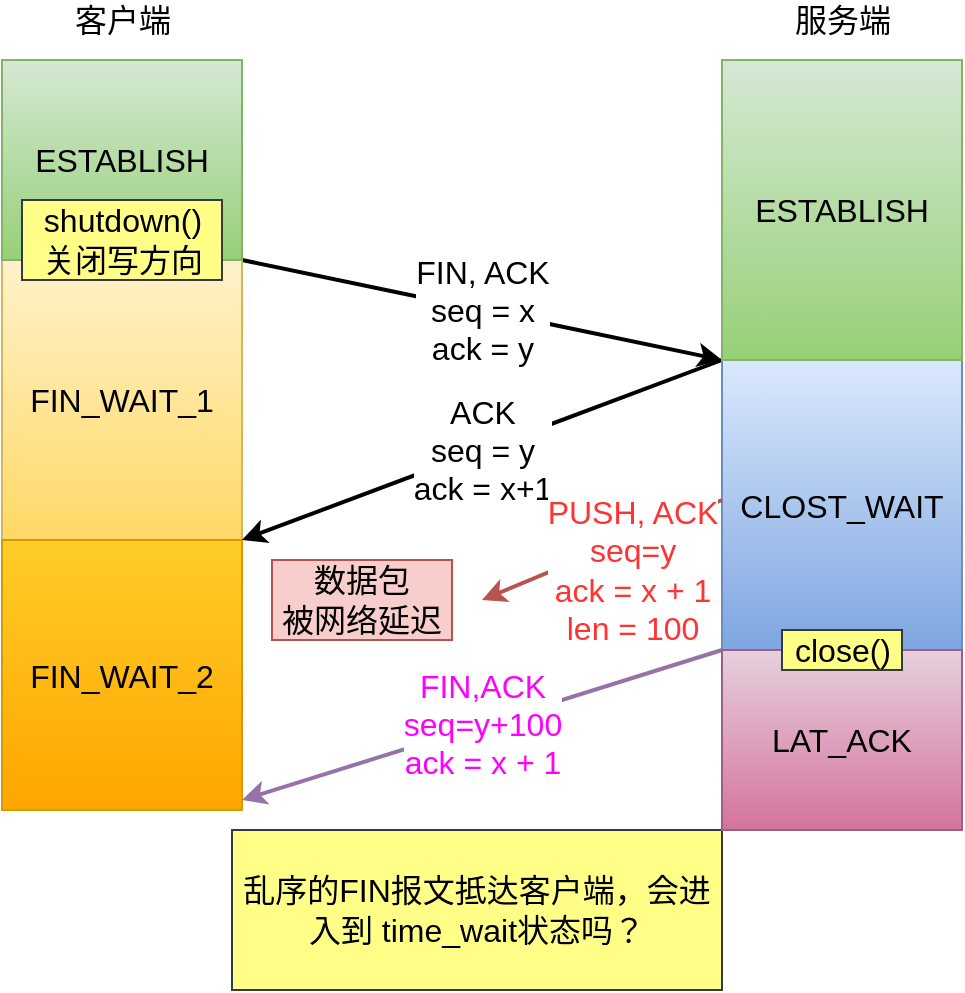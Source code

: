 <mxfile version="15.0.6" type="github">
  <diagram id="kuBvzf7smpvbt-nlZvy0" name="第 1 页">
    <mxGraphModel dx="946" dy="501" grid="1" gridSize="10" guides="1" tooltips="1" connect="1" arrows="1" fold="1" page="1" pageScale="1" pageWidth="827" pageHeight="1169" math="0" shadow="0">
      <root>
        <mxCell id="0" />
        <mxCell id="1" parent="0" />
        <mxCell id="j6YAe-L5sP2kWDklJVDa-37" value="乱序的FIN报文抵达客户端，会进入到 time_wait状态吗？" style="rounded=0;whiteSpace=wrap;html=1;fontSize=16;fillColor=#ffff88;strokeColor=#36393d;" parent="1" vertex="1">
          <mxGeometry x="230" y="1000" width="245" height="80" as="geometry" />
        </mxCell>
        <mxCell id="KdsgCJTuGPpPFH7NJNyG-24" value="FIN, ACK&lt;br&gt;seq = x&lt;br&gt;ack = y" style="rounded=0;orthogonalLoop=1;jettySize=auto;html=1;entryX=0;entryY=0;entryDx=0;entryDy=0;fontSize=16;exitX=1;exitY=0;exitDx=0;exitDy=0;strokeWidth=2;" edge="1" parent="1" source="KdsgCJTuGPpPFH7NJNyG-25" target="KdsgCJTuGPpPFH7NJNyG-32">
          <mxGeometry relative="1" as="geometry" />
        </mxCell>
        <mxCell id="KdsgCJTuGPpPFH7NJNyG-25" value="FIN_WAIT_1" style="rounded=0;whiteSpace=wrap;html=1;fontSize=16;gradientColor=#ffd966;fillColor=#fff2cc;strokeColor=#d6b656;" vertex="1" parent="1">
          <mxGeometry x="115" y="715" width="120" height="140" as="geometry" />
        </mxCell>
        <mxCell id="KdsgCJTuGPpPFH7NJNyG-26" value="FIN_WAIT_2" style="rounded=0;whiteSpace=wrap;html=1;fontSize=16;gradientColor=#ffa500;fillColor=#ffcd28;strokeColor=#d79b00;" vertex="1" parent="1">
          <mxGeometry x="115" y="855" width="120" height="135" as="geometry" />
        </mxCell>
        <mxCell id="KdsgCJTuGPpPFH7NJNyG-30" value="ACK &lt;br&gt;seq = y&lt;br&gt;ack = x+1" style="edgeStyle=none;rounded=0;orthogonalLoop=1;jettySize=auto;html=1;entryX=1;entryY=0;entryDx=0;entryDy=0;fontSize=16;exitX=0;exitY=0;exitDx=0;exitDy=0;strokeWidth=2;" edge="1" parent="1" source="KdsgCJTuGPpPFH7NJNyG-32" target="KdsgCJTuGPpPFH7NJNyG-26">
          <mxGeometry relative="1" as="geometry" />
        </mxCell>
        <mxCell id="KdsgCJTuGPpPFH7NJNyG-31" value="" style="edgeStyle=none;rounded=0;orthogonalLoop=1;jettySize=auto;html=1;fontSize=16;" edge="1" parent="1" target="KdsgCJTuGPpPFH7NJNyG-34">
          <mxGeometry relative="1" as="geometry">
            <mxPoint x="535" y="895" as="sourcePoint" />
          </mxGeometry>
        </mxCell>
        <mxCell id="KdsgCJTuGPpPFH7NJNyG-32" value="CLOST_WAIT" style="rounded=0;whiteSpace=wrap;html=1;fontSize=16;gradientColor=#7ea6e0;fillColor=#dae8fc;strokeColor=#6c8ebf;" vertex="1" parent="1">
          <mxGeometry x="475" y="765" width="120" height="145" as="geometry" />
        </mxCell>
        <mxCell id="KdsgCJTuGPpPFH7NJNyG-33" value="&lt;font color=&quot;#ff00ff&quot;&gt;FIN,ACK&lt;br&gt;seq=y+100&lt;br&gt;ack = x + 1&lt;br&gt;&lt;/font&gt;" style="edgeStyle=none;rounded=0;orthogonalLoop=1;jettySize=auto;html=1;fontSize=16;exitX=0;exitY=0;exitDx=0;exitDy=0;strokeWidth=2;fillColor=#e1d5e7;strokeColor=#9673a6;" edge="1" parent="1" source="KdsgCJTuGPpPFH7NJNyG-34">
          <mxGeometry relative="1" as="geometry">
            <mxPoint x="235" y="985" as="targetPoint" />
          </mxGeometry>
        </mxCell>
        <mxCell id="KdsgCJTuGPpPFH7NJNyG-34" value="LAT_ACK" style="rounded=0;whiteSpace=wrap;html=1;fontSize=16;gradientColor=#d5739d;fillColor=#e6d0de;strokeColor=#996185;" vertex="1" parent="1">
          <mxGeometry x="475" y="910" width="120" height="90" as="geometry" />
        </mxCell>
        <mxCell id="KdsgCJTuGPpPFH7NJNyG-37" value="close()" style="text;html=1;align=center;verticalAlign=middle;resizable=0;points=[];autosize=1;strokeColor=#36393d;fillColor=#ffff88;fontSize=16;" vertex="1" parent="1">
          <mxGeometry x="505" y="900" width="60" height="20" as="geometry" />
        </mxCell>
        <mxCell id="KdsgCJTuGPpPFH7NJNyG-38" value="&lt;font color=&quot;#ff3333&quot;&gt;PUSH, ACK&lt;br&gt;seq=y&lt;br&gt;ack = x + 1&lt;br&gt;len = 100&lt;br&gt;&lt;/font&gt;" style="edgeStyle=none;rounded=0;orthogonalLoop=1;jettySize=auto;html=1;fontSize=16;strokeWidth=2;fillColor=#f8cecc;strokeColor=#b85450;" edge="1" parent="1">
          <mxGeometry x="-0.154" y="15" relative="1" as="geometry">
            <mxPoint x="475" y="835" as="sourcePoint" />
            <mxPoint x="355" y="885" as="targetPoint" />
            <mxPoint as="offset" />
          </mxGeometry>
        </mxCell>
        <mxCell id="KdsgCJTuGPpPFH7NJNyG-39" value="客户端" style="text;html=1;align=center;verticalAlign=middle;resizable=0;points=[];autosize=1;strokeColor=none;fillColor=none;fontSize=16;" vertex="1" parent="1">
          <mxGeometry x="135" y="625" width="60" height="20" as="geometry" />
        </mxCell>
        <mxCell id="KdsgCJTuGPpPFH7NJNyG-40" value="ESTABLISH" style="rounded=0;whiteSpace=wrap;html=1;fontSize=16;gradientColor=#97d077;fillColor=#d5e8d4;strokeColor=#82b366;" vertex="1" parent="1">
          <mxGeometry x="475" y="615" width="120" height="150" as="geometry" />
        </mxCell>
        <mxCell id="KdsgCJTuGPpPFH7NJNyG-41" value="ESTABLISH" style="rounded=0;whiteSpace=wrap;html=1;fontSize=16;gradientColor=#97d077;fillColor=#d5e8d4;strokeColor=#82b366;" vertex="1" parent="1">
          <mxGeometry x="115" y="615" width="120" height="100" as="geometry" />
        </mxCell>
        <mxCell id="KdsgCJTuGPpPFH7NJNyG-42" value="shutdown()&lt;br&gt;关闭写方向" style="text;html=1;align=center;verticalAlign=middle;resizable=0;points=[];autosize=1;strokeColor=#36393d;fillColor=#ffff88;fontSize=16;" vertex="1" parent="1">
          <mxGeometry x="125" y="685" width="100" height="40" as="geometry" />
        </mxCell>
        <mxCell id="KdsgCJTuGPpPFH7NJNyG-43" value="客户端" style="text;html=1;align=center;verticalAlign=middle;resizable=0;points=[];autosize=1;strokeColor=none;fillColor=none;fontSize=16;" vertex="1" parent="1">
          <mxGeometry x="145" y="585" width="60" height="20" as="geometry" />
        </mxCell>
        <mxCell id="KdsgCJTuGPpPFH7NJNyG-44" value="服务端" style="text;html=1;align=center;verticalAlign=middle;resizable=0;points=[];autosize=1;strokeColor=none;fillColor=none;fontSize=16;" vertex="1" parent="1">
          <mxGeometry x="505" y="585" width="60" height="20" as="geometry" />
        </mxCell>
        <mxCell id="KdsgCJTuGPpPFH7NJNyG-45" value="数据包&lt;br&gt;被网络延迟" style="rounded=0;whiteSpace=wrap;html=1;fontSize=16;fillColor=#f8cecc;strokeColor=#b85450;" vertex="1" parent="1">
          <mxGeometry x="250" y="865" width="90" height="40" as="geometry" />
        </mxCell>
      </root>
    </mxGraphModel>
  </diagram>
</mxfile>
